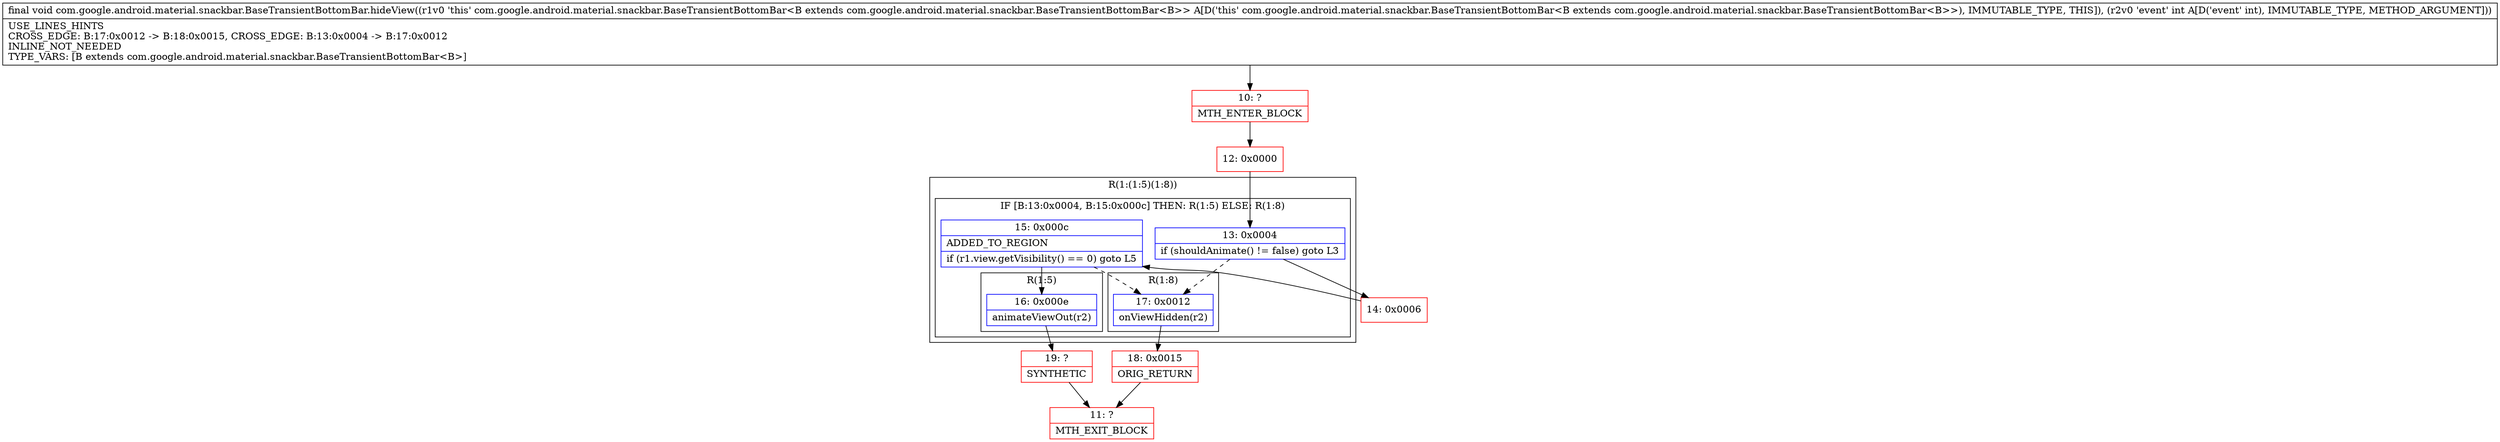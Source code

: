 digraph "CFG forcom.google.android.material.snackbar.BaseTransientBottomBar.hideView(I)V" {
subgraph cluster_Region_2124123197 {
label = "R(1:(1:5)(1:8))";
node [shape=record,color=blue];
subgraph cluster_IfRegion_1324844698 {
label = "IF [B:13:0x0004, B:15:0x000c] THEN: R(1:5) ELSE: R(1:8)";
node [shape=record,color=blue];
Node_13 [shape=record,label="{13\:\ 0x0004|if (shouldAnimate() != false) goto L3\l}"];
Node_15 [shape=record,label="{15\:\ 0x000c|ADDED_TO_REGION\l|if (r1.view.getVisibility() == 0) goto L5\l}"];
subgraph cluster_Region_955140196 {
label = "R(1:5)";
node [shape=record,color=blue];
Node_16 [shape=record,label="{16\:\ 0x000e|animateViewOut(r2)\l}"];
}
subgraph cluster_Region_33370206 {
label = "R(1:8)";
node [shape=record,color=blue];
Node_17 [shape=record,label="{17\:\ 0x0012|onViewHidden(r2)\l}"];
}
}
}
Node_10 [shape=record,color=red,label="{10\:\ ?|MTH_ENTER_BLOCK\l}"];
Node_12 [shape=record,color=red,label="{12\:\ 0x0000}"];
Node_14 [shape=record,color=red,label="{14\:\ 0x0006}"];
Node_19 [shape=record,color=red,label="{19\:\ ?|SYNTHETIC\l}"];
Node_11 [shape=record,color=red,label="{11\:\ ?|MTH_EXIT_BLOCK\l}"];
Node_18 [shape=record,color=red,label="{18\:\ 0x0015|ORIG_RETURN\l}"];
MethodNode[shape=record,label="{final void com.google.android.material.snackbar.BaseTransientBottomBar.hideView((r1v0 'this' com.google.android.material.snackbar.BaseTransientBottomBar\<B extends com.google.android.material.snackbar.BaseTransientBottomBar\<B\>\> A[D('this' com.google.android.material.snackbar.BaseTransientBottomBar\<B extends com.google.android.material.snackbar.BaseTransientBottomBar\<B\>\>), IMMUTABLE_TYPE, THIS]), (r2v0 'event' int A[D('event' int), IMMUTABLE_TYPE, METHOD_ARGUMENT]))  | USE_LINES_HINTS\lCROSS_EDGE: B:17:0x0012 \-\> B:18:0x0015, CROSS_EDGE: B:13:0x0004 \-\> B:17:0x0012\lINLINE_NOT_NEEDED\lTYPE_VARS: [B extends com.google.android.material.snackbar.BaseTransientBottomBar\<B\>]\l}"];
MethodNode -> Node_10;Node_13 -> Node_14;
Node_13 -> Node_17[style=dashed];
Node_15 -> Node_16;
Node_15 -> Node_17[style=dashed];
Node_16 -> Node_19;
Node_17 -> Node_18;
Node_10 -> Node_12;
Node_12 -> Node_13;
Node_14 -> Node_15;
Node_19 -> Node_11;
Node_18 -> Node_11;
}

